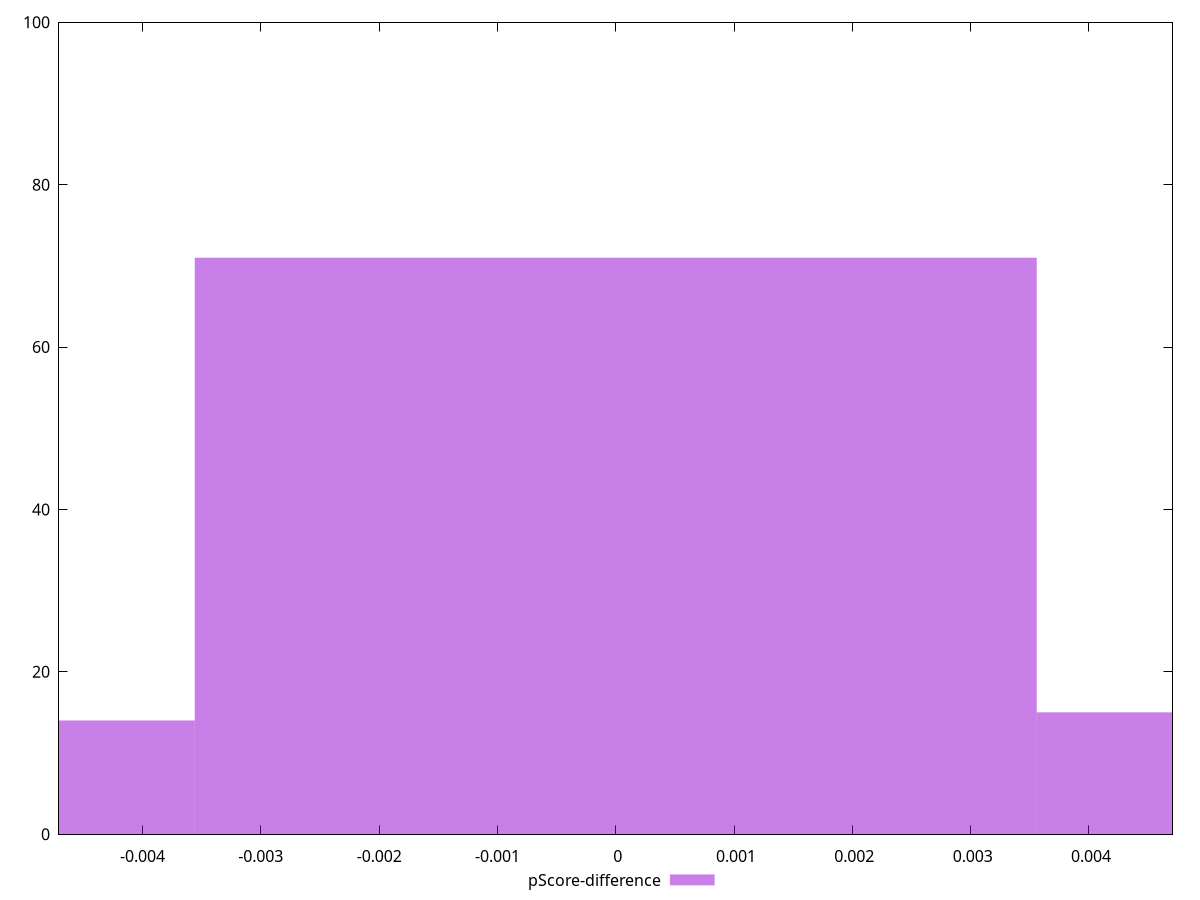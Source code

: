 reset

$pScoreDifference <<EOF
0.007117117854432727 15
0 71
-0.007117117854432727 14
EOF

set key outside below
set boxwidth 0.007117117854432727
set xrange [-0.004705882352941171:0.004705882352941171]
set yrange [0:100]
set trange [0:100]
set style fill transparent solid 0.5 noborder
set terminal svg size 640, 490 enhanced background rgb 'white'
set output "report_00013_2021-02-09T12-04-24.940Z/uses-http2/samples/pages+cached+noadtech/pScore-difference/histogram.svg"

plot $pScoreDifference title "pScore-difference" with boxes

reset
